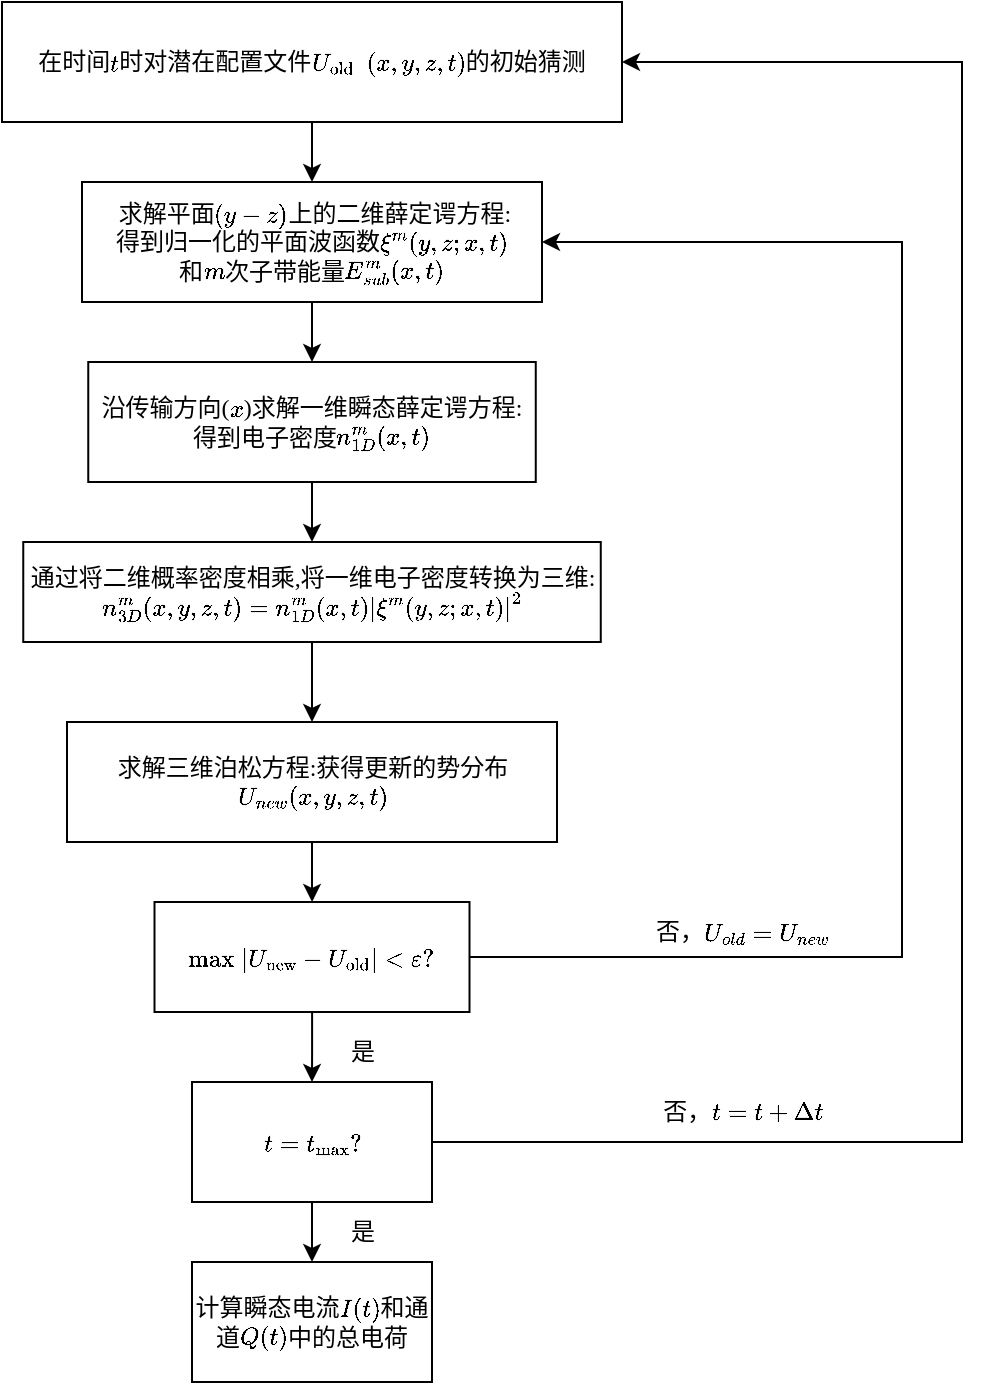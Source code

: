 <mxfile version="24.0.7" type="github">
  <diagram name="Page-1" id="74e2e168-ea6b-b213-b513-2b3c1d86103e">
    <mxGraphModel dx="1740" dy="845" grid="1" gridSize="10" guides="1" tooltips="1" connect="1" arrows="1" fold="1" page="1" pageScale="1" pageWidth="1100" pageHeight="850" background="none" math="1" shadow="0">
      <root>
        <mxCell id="0" />
        <mxCell id="1" parent="0" />
        <mxCell id="PKCxChARmm6Pcake6MCQ-4" value="" style="edgeStyle=orthogonalEdgeStyle;rounded=0;orthogonalLoop=1;jettySize=auto;html=1;" edge="1" parent="1" source="PKCxChARmm6Pcake6MCQ-1" target="PKCxChARmm6Pcake6MCQ-3">
          <mxGeometry relative="1" as="geometry" />
        </mxCell>
        <mxCell id="PKCxChARmm6Pcake6MCQ-1" value="在时间`t`时对潜在配置文件`U_(&quot;old &quot;)(x,y,z,t)`的初始猜测" style="rounded=0;whiteSpace=wrap;html=1;fontFamily=STSongti-SC-Regular;" vertex="1" parent="1">
          <mxGeometry x="230" y="40" width="310" height="60" as="geometry" />
        </mxCell>
        <mxCell id="PKCxChARmm6Pcake6MCQ-6" value="" style="edgeStyle=orthogonalEdgeStyle;rounded=0;orthogonalLoop=1;jettySize=auto;html=1;" edge="1" parent="1" source="PKCxChARmm6Pcake6MCQ-3" target="PKCxChARmm6Pcake6MCQ-5">
          <mxGeometry relative="1" as="geometry" />
        </mxCell>
        <mxCell id="PKCxChARmm6Pcake6MCQ-3" value="&amp;nbsp;求解平面`(y-z)`上的二维薛定谔方程:&lt;div&gt;得到归一化的平面波函数`xi^(m)(y,z;x,t)`&lt;/div&gt;&lt;div&gt;和`m`次子带能量`E_(\s\u\b)^(m)(x,t)`&lt;/div&gt;" style="whiteSpace=wrap;html=1;rounded=0;fontFamily=STSongti-SC-Regular;" vertex="1" parent="1">
          <mxGeometry x="270" y="130" width="230" height="60" as="geometry" />
        </mxCell>
        <mxCell id="PKCxChARmm6Pcake6MCQ-8" value="" style="edgeStyle=orthogonalEdgeStyle;rounded=0;orthogonalLoop=1;jettySize=auto;html=1;" edge="1" parent="1" source="PKCxChARmm6Pcake6MCQ-5" target="PKCxChARmm6Pcake6MCQ-7">
          <mxGeometry relative="1" as="geometry" />
        </mxCell>
        <mxCell id="PKCxChARmm6Pcake6MCQ-5" value="沿传输方向(`x`)求解一维瞬态薛定谔方程:&lt;div&gt;得到电子密度`n_(1D)^(m)(x,t)`&lt;/div&gt;" style="whiteSpace=wrap;html=1;fontFamily=STSongti-SC-Regular;rounded=0;" vertex="1" parent="1">
          <mxGeometry x="273.13" y="220" width="223.75" height="60" as="geometry" />
        </mxCell>
        <mxCell id="PKCxChARmm6Pcake6MCQ-10" value="" style="edgeStyle=orthogonalEdgeStyle;rounded=0;orthogonalLoop=1;jettySize=auto;html=1;" edge="1" parent="1" source="PKCxChARmm6Pcake6MCQ-7" target="PKCxChARmm6Pcake6MCQ-9">
          <mxGeometry relative="1" as="geometry" />
        </mxCell>
        <mxCell id="PKCxChARmm6Pcake6MCQ-7" value="通过将二维概率密度相乘,将一维电子密度转换为三维:`n_(3D)^(m)(x,y,z,t)=n_(1D)^(m)(x,t)|xi ^(m)(y,z;x,t)|^(2)`" style="whiteSpace=wrap;html=1;fontFamily=STSongti-SC-Regular;rounded=0;" vertex="1" parent="1">
          <mxGeometry x="240.63" y="310" width="288.75" height="50" as="geometry" />
        </mxCell>
        <mxCell id="PKCxChARmm6Pcake6MCQ-12" value="" style="edgeStyle=orthogonalEdgeStyle;rounded=0;orthogonalLoop=1;jettySize=auto;html=1;" edge="1" parent="1" source="PKCxChARmm6Pcake6MCQ-9" target="PKCxChARmm6Pcake6MCQ-11">
          <mxGeometry relative="1" as="geometry" />
        </mxCell>
        <mxCell id="PKCxChARmm6Pcake6MCQ-9" value="求解三维泊松方程:获得更新的势分布 `U_(\n\e\w) (x,y,z,t)`" style="whiteSpace=wrap;html=1;fontFamily=STSongti-SC-Regular;rounded=0;" vertex="1" parent="1">
          <mxGeometry x="262.5" y="400" width="245" height="60" as="geometry" />
        </mxCell>
        <mxCell id="PKCxChARmm6Pcake6MCQ-14" value="" style="edgeStyle=orthogonalEdgeStyle;rounded=0;orthogonalLoop=1;jettySize=auto;html=1;" edge="1" parent="1" source="PKCxChARmm6Pcake6MCQ-11" target="PKCxChARmm6Pcake6MCQ-13">
          <mxGeometry relative="1" as="geometry" />
        </mxCell>
        <mxCell id="PKCxChARmm6Pcake6MCQ-24" style="edgeStyle=orthogonalEdgeStyle;rounded=0;orthogonalLoop=1;jettySize=auto;html=1;exitX=1;exitY=0.5;exitDx=0;exitDy=0;entryX=1;entryY=0.5;entryDx=0;entryDy=0;" edge="1" parent="1" source="PKCxChARmm6Pcake6MCQ-11" target="PKCxChARmm6Pcake6MCQ-3">
          <mxGeometry relative="1" as="geometry">
            <mxPoint x="670" y="790" as="sourcePoint" />
            <mxPoint x="738.75" y="122.5" as="targetPoint" />
            <Array as="points">
              <mxPoint x="680" y="518" />
              <mxPoint x="680" y="160" />
            </Array>
          </mxGeometry>
        </mxCell>
        <mxCell id="PKCxChARmm6Pcake6MCQ-11" value="`max|U_(&quot;new&quot;)-U_(&quot;old&quot;)| &amp;lt; epsi?`" style="whiteSpace=wrap;html=1;fontFamily=Times New Roman;rounded=0;" vertex="1" parent="1">
          <mxGeometry x="306.25" y="490" width="157.5" height="55" as="geometry" />
        </mxCell>
        <mxCell id="PKCxChARmm6Pcake6MCQ-18" value="" style="edgeStyle=orthogonalEdgeStyle;rounded=0;orthogonalLoop=1;jettySize=auto;html=1;" edge="1" parent="1" source="PKCxChARmm6Pcake6MCQ-13" target="PKCxChARmm6Pcake6MCQ-17">
          <mxGeometry relative="1" as="geometry" />
        </mxCell>
        <mxCell id="PKCxChARmm6Pcake6MCQ-21" style="edgeStyle=orthogonalEdgeStyle;rounded=0;orthogonalLoop=1;jettySize=auto;html=1;exitX=1;exitY=0.5;exitDx=0;exitDy=0;entryX=1;entryY=0.5;entryDx=0;entryDy=0;" edge="1" parent="1" source="PKCxChARmm6Pcake6MCQ-13" target="PKCxChARmm6Pcake6MCQ-1">
          <mxGeometry relative="1" as="geometry">
            <Array as="points">
              <mxPoint x="710" y="610" />
              <mxPoint x="710" y="70" />
            </Array>
          </mxGeometry>
        </mxCell>
        <mxCell id="PKCxChARmm6Pcake6MCQ-13" value="`t = t_(max)?`" style="whiteSpace=wrap;html=1;fontFamily=Times New Roman;rounded=0;" vertex="1" parent="1">
          <mxGeometry x="325" y="580" width="120" height="60" as="geometry" />
        </mxCell>
        <mxCell id="PKCxChARmm6Pcake6MCQ-16" value="是" style="text;html=1;align=center;verticalAlign=middle;resizable=0;points=[];autosize=1;strokeColor=none;fillColor=none;fontFamily=STSongti-SC-Regular;" vertex="1" parent="1">
          <mxGeometry x="390" y="550" width="40" height="30" as="geometry" />
        </mxCell>
        <mxCell id="PKCxChARmm6Pcake6MCQ-17" value="计算瞬态电流`I(t)`和通道`Q(t)`中的总电荷" style="whiteSpace=wrap;html=1;fontFamily=STSongti-SC-Regular;rounded=0;" vertex="1" parent="1">
          <mxGeometry x="325" y="670" width="120" height="60" as="geometry" />
        </mxCell>
        <mxCell id="PKCxChARmm6Pcake6MCQ-19" value="是" style="text;html=1;align=center;verticalAlign=middle;resizable=0;points=[];autosize=1;strokeColor=none;fillColor=none;fontFamily=STSongti-SC-Regular;" vertex="1" parent="1">
          <mxGeometry x="390" y="640" width="40" height="30" as="geometry" />
        </mxCell>
        <mxCell id="PKCxChARmm6Pcake6MCQ-22" value="否，`U_(old)=U_(\n\e\w)`" style="text;html=1;align=center;verticalAlign=middle;resizable=0;points=[];autosize=1;strokeColor=none;fillColor=none;fontFamily=STSongti-SC-Regular;" vertex="1" parent="1">
          <mxGeometry x="520" y="490" width="160" height="30" as="geometry" />
        </mxCell>
        <mxCell id="PKCxChARmm6Pcake6MCQ-23" value="否，`t=t+Delta t`" style="text;html=1;align=center;verticalAlign=middle;resizable=0;points=[];autosize=1;strokeColor=none;fillColor=none;fontFamily=STSongti-SC-Regular;" vertex="1" parent="1">
          <mxGeometry x="545" y="580" width="110" height="30" as="geometry" />
        </mxCell>
      </root>
    </mxGraphModel>
  </diagram>
</mxfile>
